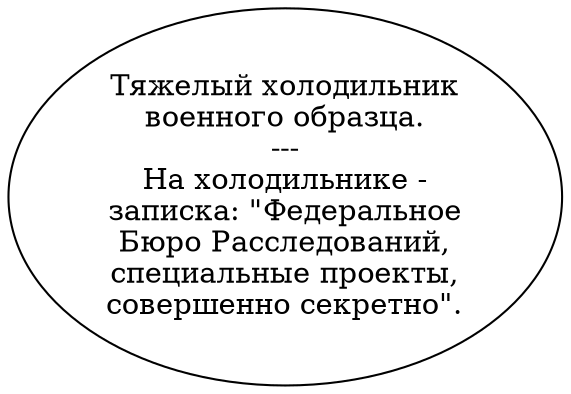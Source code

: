 digraph freezer {
  "start" [style=filled       fillcolor="#FFFFFF"       color="#000000"]
  "start" [label="Тяжелый холодильник\nвоенного образца.\n---\nНа холодильнике -\nзаписка: \"Федеральное\nБюро Расследований,\nспециальные проекты,\nсовершенно секретно\"."]
}